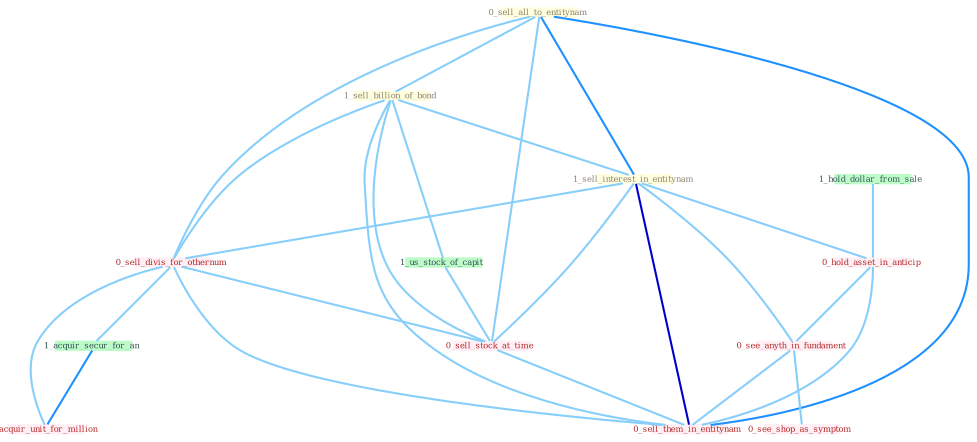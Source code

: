 Graph G{ 
    node
    [shape=polygon,style=filled,width=.5,height=.06,color="#BDFCC9",fixedsize=true,fontsize=4,
    fontcolor="#2f4f4f"];
    {node
    [color="#ffffe0", fontcolor="#8b7d6b"] "0_sell_all_to_entitynam " "1_sell_billion_of_bond " "1_sell_interest_in_entitynam "}
{node [color="#fff0f5", fontcolor="#b22222"] "0_sell_divis_for_othernum " "0_hold_asset_in_anticip " "0_sell_stock_at_time " "0_see_anyth_in_fundament " "0_acquir_unit_for_million " "0_see_shop_as_symptom " "0_sell_them_in_entitynam "}
edge [color="#B0E2FF"];

	"0_sell_all_to_entitynam " -- "1_sell_billion_of_bond " [w="1", color="#87cefa" ];
	"0_sell_all_to_entitynam " -- "1_sell_interest_in_entitynam " [w="2", color="#1e90ff" , len=0.8];
	"0_sell_all_to_entitynam " -- "0_sell_divis_for_othernum " [w="1", color="#87cefa" ];
	"0_sell_all_to_entitynam " -- "0_sell_stock_at_time " [w="1", color="#87cefa" ];
	"0_sell_all_to_entitynam " -- "0_sell_them_in_entitynam " [w="2", color="#1e90ff" , len=0.8];
	"1_sell_billion_of_bond " -- "1_sell_interest_in_entitynam " [w="1", color="#87cefa" ];
	"1_sell_billion_of_bond " -- "0_sell_divis_for_othernum " [w="1", color="#87cefa" ];
	"1_sell_billion_of_bond " -- "1_us_stock_of_capit " [w="1", color="#87cefa" ];
	"1_sell_billion_of_bond " -- "0_sell_stock_at_time " [w="1", color="#87cefa" ];
	"1_sell_billion_of_bond " -- "0_sell_them_in_entitynam " [w="1", color="#87cefa" ];
	"1_sell_interest_in_entitynam " -- "0_sell_divis_for_othernum " [w="1", color="#87cefa" ];
	"1_sell_interest_in_entitynam " -- "0_hold_asset_in_anticip " [w="1", color="#87cefa" ];
	"1_sell_interest_in_entitynam " -- "0_sell_stock_at_time " [w="1", color="#87cefa" ];
	"1_sell_interest_in_entitynam " -- "0_see_anyth_in_fundament " [w="1", color="#87cefa" ];
	"1_sell_interest_in_entitynam " -- "0_sell_them_in_entitynam " [w="3", color="#0000cd" , len=0.6];
	"0_sell_divis_for_othernum " -- "1_acquir_secur_for_an " [w="1", color="#87cefa" ];
	"0_sell_divis_for_othernum " -- "0_sell_stock_at_time " [w="1", color="#87cefa" ];
	"0_sell_divis_for_othernum " -- "0_acquir_unit_for_million " [w="1", color="#87cefa" ];
	"0_sell_divis_for_othernum " -- "0_sell_them_in_entitynam " [w="1", color="#87cefa" ];
	"1_acquir_secur_for_an " -- "0_acquir_unit_for_million " [w="2", color="#1e90ff" , len=0.8];
	"1_us_stock_of_capit " -- "0_sell_stock_at_time " [w="1", color="#87cefa" ];
	"1_hold_dollar_from_sale " -- "0_hold_asset_in_anticip " [w="1", color="#87cefa" ];
	"0_hold_asset_in_anticip " -- "0_see_anyth_in_fundament " [w="1", color="#87cefa" ];
	"0_hold_asset_in_anticip " -- "0_sell_them_in_entitynam " [w="1", color="#87cefa" ];
	"0_sell_stock_at_time " -- "0_sell_them_in_entitynam " [w="1", color="#87cefa" ];
	"0_see_anyth_in_fundament " -- "0_see_shop_as_symptom " [w="1", color="#87cefa" ];
	"0_see_anyth_in_fundament " -- "0_sell_them_in_entitynam " [w="1", color="#87cefa" ];
}